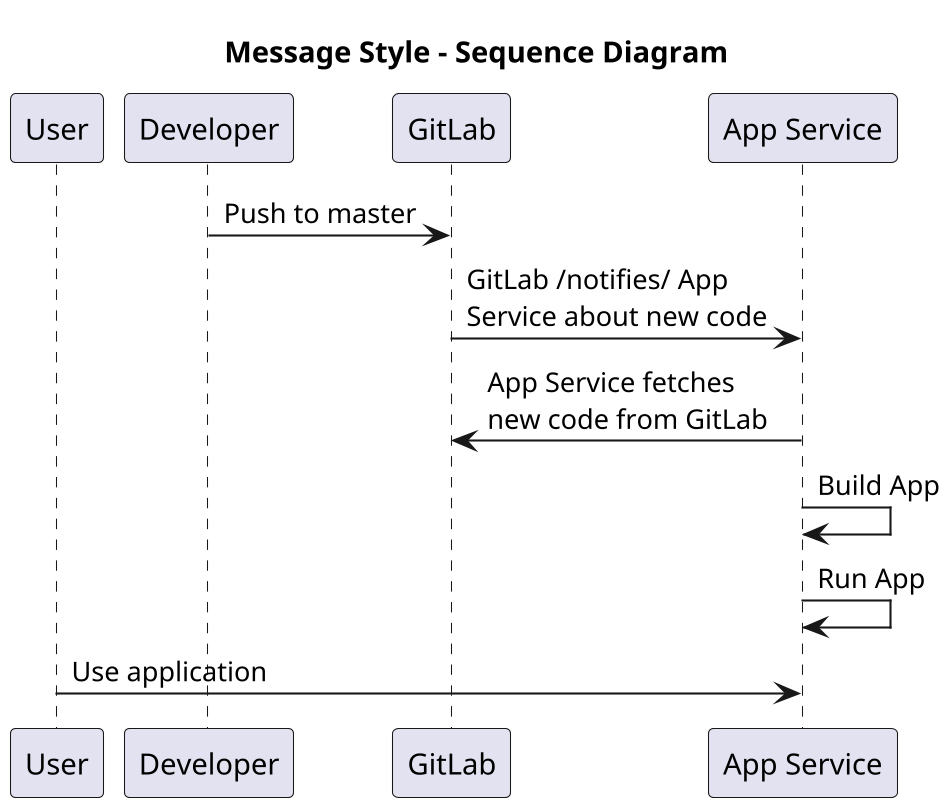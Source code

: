 @startuml

skinparam {
   dpi 200
}

title Message Style - Sequence Diagram

participant "User"
participant "Developer" as Dev
participant "GitLab" as GL
participant "App Service" as AS


Dev -> GL  : Push to master
GL -> AS   : GitLab /notifies/ App\nService about new code
AS -> GL   : App Service fetches\nnew code from GitLab
AS -> AS   : Build App
AS -> AS   : Run App
User -> AS : Use application


@enduml
